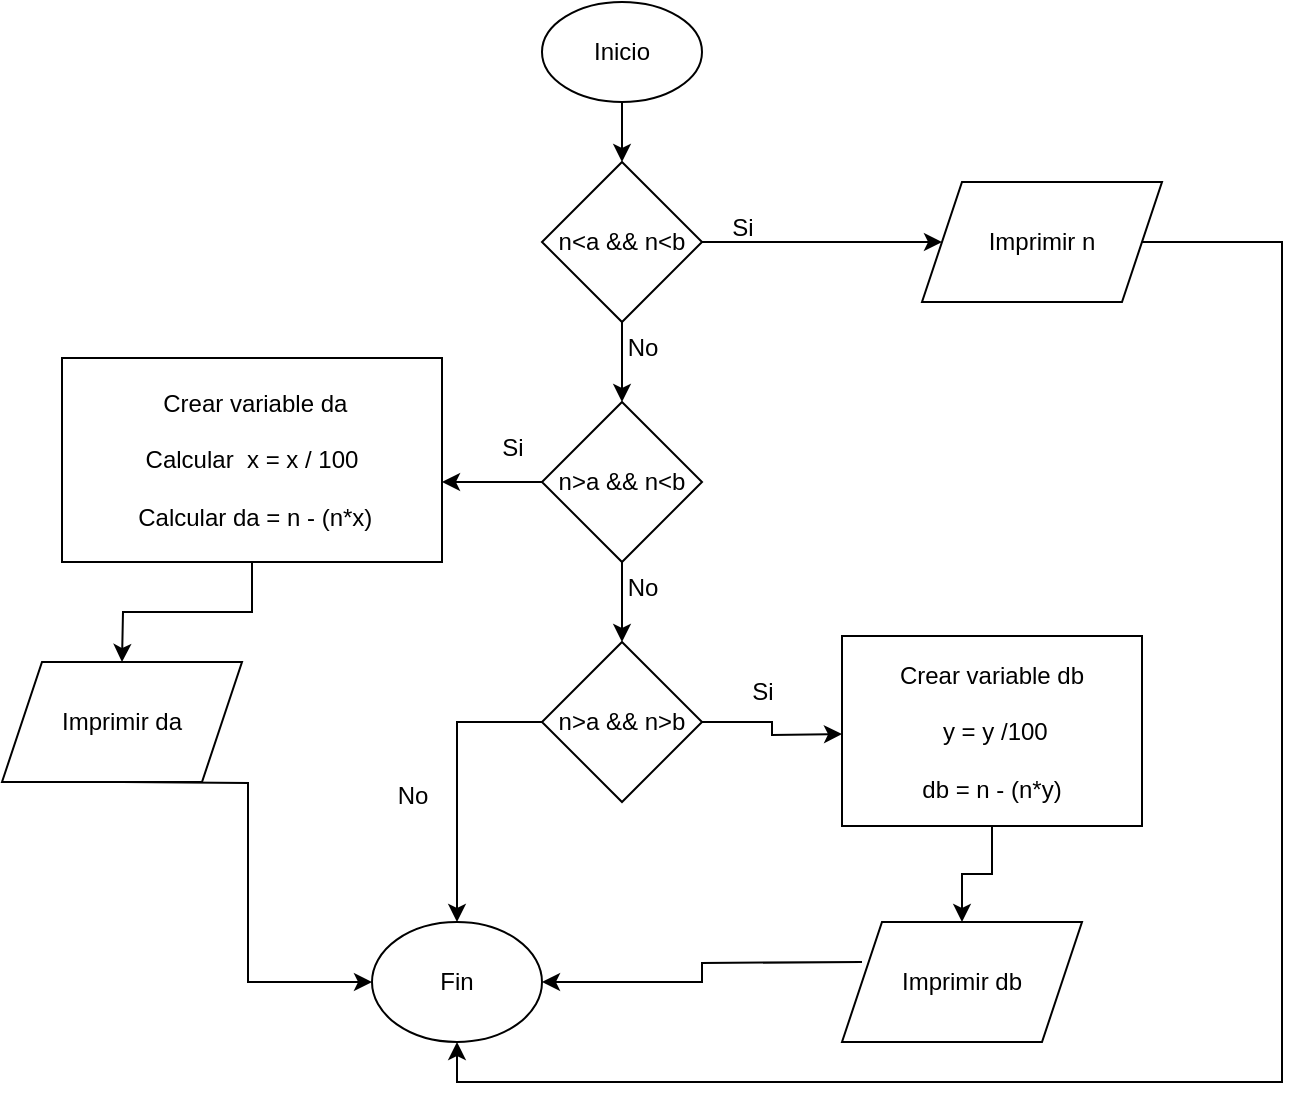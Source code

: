 <mxfile version="24.3.1" type="device">
  <diagram id="C5RBs43oDa-KdzZeNtuy" name="Page-1">
    <mxGraphModel dx="1050" dy="557" grid="1" gridSize="10" guides="1" tooltips="1" connect="1" arrows="1" fold="1" page="1" pageScale="1" pageWidth="827" pageHeight="1169" math="0" shadow="0">
      <root>
        <mxCell id="WIyWlLk6GJQsqaUBKTNV-0" />
        <mxCell id="WIyWlLk6GJQsqaUBKTNV-1" parent="WIyWlLk6GJQsqaUBKTNV-0" />
        <mxCell id="rdYn9kZZrJdJcp-ZtjhP-2" style="edgeStyle=orthogonalEdgeStyle;rounded=0;orthogonalLoop=1;jettySize=auto;html=1;exitX=0.5;exitY=1;exitDx=0;exitDy=0;entryX=0.5;entryY=0;entryDx=0;entryDy=0;" parent="WIyWlLk6GJQsqaUBKTNV-1" source="rdYn9kZZrJdJcp-ZtjhP-0" target="rdYn9kZZrJdJcp-ZtjhP-1" edge="1">
          <mxGeometry relative="1" as="geometry" />
        </mxCell>
        <mxCell id="rdYn9kZZrJdJcp-ZtjhP-0" value="Inicio" style="ellipse;whiteSpace=wrap;html=1;" parent="WIyWlLk6GJQsqaUBKTNV-1" vertex="1">
          <mxGeometry x="330" width="80" height="50" as="geometry" />
        </mxCell>
        <mxCell id="rdYn9kZZrJdJcp-ZtjhP-4" style="edgeStyle=orthogonalEdgeStyle;rounded=0;orthogonalLoop=1;jettySize=auto;html=1;exitX=1;exitY=0.5;exitDx=0;exitDy=0;" parent="WIyWlLk6GJQsqaUBKTNV-1" source="rdYn9kZZrJdJcp-ZtjhP-1" edge="1">
          <mxGeometry relative="1" as="geometry">
            <mxPoint x="530" y="120" as="targetPoint" />
          </mxGeometry>
        </mxCell>
        <mxCell id="rdYn9kZZrJdJcp-ZtjhP-7" style="edgeStyle=orthogonalEdgeStyle;rounded=0;orthogonalLoop=1;jettySize=auto;html=1;exitX=0.5;exitY=1;exitDx=0;exitDy=0;entryX=0.5;entryY=0;entryDx=0;entryDy=0;" parent="WIyWlLk6GJQsqaUBKTNV-1" source="rdYn9kZZrJdJcp-ZtjhP-1" target="rdYn9kZZrJdJcp-ZtjhP-6" edge="1">
          <mxGeometry relative="1" as="geometry" />
        </mxCell>
        <mxCell id="rdYn9kZZrJdJcp-ZtjhP-1" value="n&amp;lt;a &amp;amp;&amp;amp; n&amp;lt;b" style="rhombus;whiteSpace=wrap;html=1;" parent="WIyWlLk6GJQsqaUBKTNV-1" vertex="1">
          <mxGeometry x="330" y="80" width="80" height="80" as="geometry" />
        </mxCell>
        <mxCell id="rdYn9kZZrJdJcp-ZtjhP-5" value="Si" style="text;html=1;align=center;verticalAlign=middle;resizable=0;points=[];autosize=1;strokeColor=none;fillColor=none;" parent="WIyWlLk6GJQsqaUBKTNV-1" vertex="1">
          <mxGeometry x="415" y="98" width="30" height="30" as="geometry" />
        </mxCell>
        <mxCell id="rdYn9kZZrJdJcp-ZtjhP-11" style="edgeStyle=orthogonalEdgeStyle;rounded=0;orthogonalLoop=1;jettySize=auto;html=1;exitX=0;exitY=0.5;exitDx=0;exitDy=0;" parent="WIyWlLk6GJQsqaUBKTNV-1" source="rdYn9kZZrJdJcp-ZtjhP-6" edge="1">
          <mxGeometry relative="1" as="geometry">
            <mxPoint x="280" y="240" as="targetPoint" />
          </mxGeometry>
        </mxCell>
        <mxCell id="rdYn9kZZrJdJcp-ZtjhP-16" style="edgeStyle=orthogonalEdgeStyle;rounded=0;orthogonalLoop=1;jettySize=auto;html=1;exitX=0.5;exitY=1;exitDx=0;exitDy=0;" parent="WIyWlLk6GJQsqaUBKTNV-1" source="rdYn9kZZrJdJcp-ZtjhP-6" target="rdYn9kZZrJdJcp-ZtjhP-15" edge="1">
          <mxGeometry relative="1" as="geometry" />
        </mxCell>
        <mxCell id="rdYn9kZZrJdJcp-ZtjhP-6" value="n&amp;gt;a &amp;amp;&amp;amp; n&amp;lt;b" style="rhombus;whiteSpace=wrap;html=1;" parent="WIyWlLk6GJQsqaUBKTNV-1" vertex="1">
          <mxGeometry x="330" y="200" width="80" height="80" as="geometry" />
        </mxCell>
        <mxCell id="rdYn9kZZrJdJcp-ZtjhP-24" style="edgeStyle=orthogonalEdgeStyle;rounded=0;orthogonalLoop=1;jettySize=auto;html=1;exitX=0.5;exitY=1;exitDx=0;exitDy=0;entryX=0;entryY=0.5;entryDx=0;entryDy=0;" parent="WIyWlLk6GJQsqaUBKTNV-1" target="rdYn9kZZrJdJcp-ZtjhP-23" edge="1">
          <mxGeometry relative="1" as="geometry">
            <mxPoint x="120" y="390" as="sourcePoint" />
          </mxGeometry>
        </mxCell>
        <mxCell id="rdYn9kZZrJdJcp-ZtjhP-14" value="Si" style="text;html=1;align=center;verticalAlign=middle;resizable=0;points=[];autosize=1;strokeColor=none;fillColor=none;" parent="WIyWlLk6GJQsqaUBKTNV-1" vertex="1">
          <mxGeometry x="300" y="208" width="30" height="30" as="geometry" />
        </mxCell>
        <mxCell id="rdYn9kZZrJdJcp-ZtjhP-21" style="edgeStyle=orthogonalEdgeStyle;rounded=0;orthogonalLoop=1;jettySize=auto;html=1;exitX=1;exitY=0.5;exitDx=0;exitDy=0;" parent="WIyWlLk6GJQsqaUBKTNV-1" source="rdYn9kZZrJdJcp-ZtjhP-15" edge="1">
          <mxGeometry relative="1" as="geometry">
            <mxPoint x="480" y="366" as="targetPoint" />
          </mxGeometry>
        </mxCell>
        <mxCell id="rdYn9kZZrJdJcp-ZtjhP-25" style="edgeStyle=orthogonalEdgeStyle;rounded=0;orthogonalLoop=1;jettySize=auto;html=1;exitX=0;exitY=0.5;exitDx=0;exitDy=0;entryX=0.5;entryY=0;entryDx=0;entryDy=0;" parent="WIyWlLk6GJQsqaUBKTNV-1" source="rdYn9kZZrJdJcp-ZtjhP-15" target="rdYn9kZZrJdJcp-ZtjhP-23" edge="1">
          <mxGeometry relative="1" as="geometry" />
        </mxCell>
        <mxCell id="rdYn9kZZrJdJcp-ZtjhP-15" value="n&amp;gt;a &amp;amp;&amp;amp; n&amp;gt;b" style="rhombus;whiteSpace=wrap;html=1;" parent="WIyWlLk6GJQsqaUBKTNV-1" vertex="1">
          <mxGeometry x="330" y="320" width="80" height="80" as="geometry" />
        </mxCell>
        <mxCell id="rdYn9kZZrJdJcp-ZtjhP-17" value="No" style="text;html=1;align=center;verticalAlign=middle;resizable=0;points=[];autosize=1;strokeColor=none;fillColor=none;" parent="WIyWlLk6GJQsqaUBKTNV-1" vertex="1">
          <mxGeometry x="360" y="158" width="40" height="30" as="geometry" />
        </mxCell>
        <mxCell id="rdYn9kZZrJdJcp-ZtjhP-18" value="No" style="text;html=1;align=center;verticalAlign=middle;resizable=0;points=[];autosize=1;strokeColor=none;fillColor=none;" parent="WIyWlLk6GJQsqaUBKTNV-1" vertex="1">
          <mxGeometry x="360" y="278" width="40" height="30" as="geometry" />
        </mxCell>
        <mxCell id="rdYn9kZZrJdJcp-ZtjhP-29" style="edgeStyle=orthogonalEdgeStyle;rounded=0;orthogonalLoop=1;jettySize=auto;html=1;exitX=0;exitY=0.5;exitDx=0;exitDy=0;entryX=1;entryY=0.5;entryDx=0;entryDy=0;" parent="WIyWlLk6GJQsqaUBKTNV-1" target="rdYn9kZZrJdJcp-ZtjhP-23" edge="1">
          <mxGeometry relative="1" as="geometry">
            <mxPoint x="490" y="480" as="sourcePoint" />
          </mxGeometry>
        </mxCell>
        <mxCell id="rdYn9kZZrJdJcp-ZtjhP-23" value="Fin" style="ellipse;whiteSpace=wrap;html=1;" parent="WIyWlLk6GJQsqaUBKTNV-1" vertex="1">
          <mxGeometry x="245" y="460" width="85" height="60" as="geometry" />
        </mxCell>
        <mxCell id="rdYn9kZZrJdJcp-ZtjhP-26" value="No" style="text;html=1;align=center;verticalAlign=middle;resizable=0;points=[];autosize=1;strokeColor=none;fillColor=none;" parent="WIyWlLk6GJQsqaUBKTNV-1" vertex="1">
          <mxGeometry x="245" y="382" width="40" height="30" as="geometry" />
        </mxCell>
        <mxCell id="rdYn9kZZrJdJcp-ZtjhP-27" value="Si" style="text;html=1;align=center;verticalAlign=middle;resizable=0;points=[];autosize=1;strokeColor=none;fillColor=none;" parent="WIyWlLk6GJQsqaUBKTNV-1" vertex="1">
          <mxGeometry x="425" y="330" width="30" height="30" as="geometry" />
        </mxCell>
        <mxCell id="zDvG2FGBaBJcZf3zxLFx-1" style="edgeStyle=orthogonalEdgeStyle;rounded=0;orthogonalLoop=1;jettySize=auto;html=1;exitX=1;exitY=0.5;exitDx=0;exitDy=0;entryX=0.5;entryY=1;entryDx=0;entryDy=0;" edge="1" parent="WIyWlLk6GJQsqaUBKTNV-1" source="zDvG2FGBaBJcZf3zxLFx-0" target="rdYn9kZZrJdJcp-ZtjhP-23">
          <mxGeometry relative="1" as="geometry">
            <Array as="points">
              <mxPoint x="700" y="120" />
              <mxPoint x="700" y="540" />
              <mxPoint x="288" y="540" />
            </Array>
          </mxGeometry>
        </mxCell>
        <mxCell id="zDvG2FGBaBJcZf3zxLFx-0" value="Imprimir n" style="shape=parallelogram;perimeter=parallelogramPerimeter;whiteSpace=wrap;html=1;fixedSize=1;" vertex="1" parent="WIyWlLk6GJQsqaUBKTNV-1">
          <mxGeometry x="520" y="90" width="120" height="60" as="geometry" />
        </mxCell>
        <mxCell id="zDvG2FGBaBJcZf3zxLFx-3" style="edgeStyle=orthogonalEdgeStyle;rounded=0;orthogonalLoop=1;jettySize=auto;html=1;exitX=0.5;exitY=1;exitDx=0;exitDy=0;entryX=0.5;entryY=0;entryDx=0;entryDy=0;" edge="1" parent="WIyWlLk6GJQsqaUBKTNV-1" source="zDvG2FGBaBJcZf3zxLFx-2">
          <mxGeometry relative="1" as="geometry">
            <mxPoint x="120" y="330" as="targetPoint" />
          </mxGeometry>
        </mxCell>
        <mxCell id="zDvG2FGBaBJcZf3zxLFx-2" value="&lt;div&gt;&amp;nbsp;Crear variable da&lt;/div&gt;&lt;div&gt;&lt;span style=&quot;background-color: initial;&quot;&gt;&lt;br&gt;&lt;/span&gt;&lt;/div&gt;&lt;div&gt;&lt;span style=&quot;background-color: initial;&quot;&gt;Calcular&amp;nbsp; x = x / 100&lt;/span&gt;&lt;br&gt;&lt;/div&gt;&lt;div&gt;&lt;br&gt;&lt;/div&gt;&lt;div&gt;&amp;nbsp;Calcular da = n - (n*x)&lt;/div&gt;" style="rounded=0;whiteSpace=wrap;html=1;" vertex="1" parent="WIyWlLk6GJQsqaUBKTNV-1">
          <mxGeometry x="90" y="178" width="190" height="102" as="geometry" />
        </mxCell>
        <mxCell id="zDvG2FGBaBJcZf3zxLFx-4" value="Imprimir da" style="shape=parallelogram;perimeter=parallelogramPerimeter;whiteSpace=wrap;html=1;fixedSize=1;" vertex="1" parent="WIyWlLk6GJQsqaUBKTNV-1">
          <mxGeometry x="60" y="330" width="120" height="60" as="geometry" />
        </mxCell>
        <mxCell id="zDvG2FGBaBJcZf3zxLFx-7" value="" style="edgeStyle=orthogonalEdgeStyle;rounded=0;orthogonalLoop=1;jettySize=auto;html=1;" edge="1" parent="WIyWlLk6GJQsqaUBKTNV-1" source="zDvG2FGBaBJcZf3zxLFx-5" target="zDvG2FGBaBJcZf3zxLFx-6">
          <mxGeometry relative="1" as="geometry" />
        </mxCell>
        <mxCell id="zDvG2FGBaBJcZf3zxLFx-5" value="&lt;div&gt;Crear variable db&lt;/div&gt;&lt;div&gt;&lt;br&gt;&lt;/div&gt;&lt;div&gt;&amp;nbsp;y = y /100&lt;/div&gt;&lt;div&gt;&lt;br&gt;&lt;/div&gt;&lt;div&gt;db = n - (n*y)&lt;/div&gt;" style="rounded=0;whiteSpace=wrap;html=1;" vertex="1" parent="WIyWlLk6GJQsqaUBKTNV-1">
          <mxGeometry x="480" y="317" width="150" height="95" as="geometry" />
        </mxCell>
        <mxCell id="zDvG2FGBaBJcZf3zxLFx-6" value="Imprimir db" style="shape=parallelogram;perimeter=parallelogramPerimeter;whiteSpace=wrap;html=1;fixedSize=1;" vertex="1" parent="WIyWlLk6GJQsqaUBKTNV-1">
          <mxGeometry x="480" y="460" width="120" height="60" as="geometry" />
        </mxCell>
      </root>
    </mxGraphModel>
  </diagram>
</mxfile>
